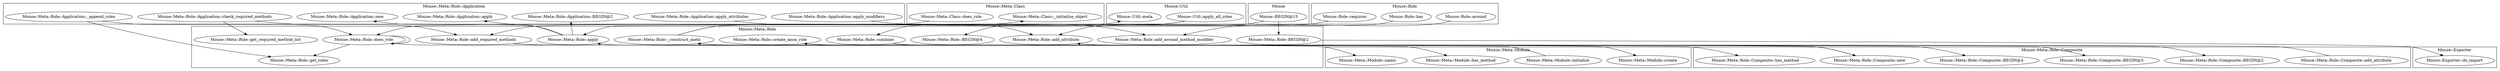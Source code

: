 digraph {
graph [overlap=false]
subgraph cluster_Mouse_Meta_Class {
	label="Mouse::Meta::Class";
	"Mouse::Meta::Class::_initialize_object";
	"Mouse::Meta::Class::does_role";
}
subgraph cluster_Mouse_Exporter {
	label="Mouse::Exporter";
	"Mouse::Exporter::do_import";
}
subgraph cluster_Mouse_Meta_Module {
	label="Mouse::Meta::Module";
	"Mouse::Meta::Module::name";
	"Mouse::Meta::Module::create";
	"Mouse::Meta::Module::initialize";
	"Mouse::Meta::Module::has_method";
}
subgraph cluster_Mouse_Meta_Role {
	label="Mouse::Meta::Role";
	"Mouse::Meta::Role::add_around_method_modifier";
	"Mouse::Meta::Role::create_anon_role";
	"Mouse::Meta::Role::does_role";
	"Mouse::Meta::Role::BEGIN@4";
	"Mouse::Meta::Role::apply";
	"Mouse::Meta::Role::get_roles";
	"Mouse::Meta::Role::get_required_method_list";
	"Mouse::Meta::Role::add_required_methods";
	"Mouse::Meta::Role::_construct_meta";
	"Mouse::Meta::Role::combine";
	"Mouse::Meta::Role::add_attribute";
	"Mouse::Meta::Role::BEGIN@2";
}
subgraph cluster_Mouse_Meta_Role_Composite {
	label="Mouse::Meta::Role::Composite";
	"Mouse::Meta::Role::Composite::BEGIN@4";
	"Mouse::Meta::Role::Composite::BEGIN@2";
	"Mouse::Meta::Role::Composite::has_method";
	"Mouse::Meta::Role::Composite::add_attribute";
	"Mouse::Meta::Role::Composite::BEGIN@3";
	"Mouse::Meta::Role::Composite::new";
}
subgraph cluster_Mouse {
	label="Mouse";
	"Mouse::BEGIN@15";
}
subgraph cluster_Mouse_Util {
	label="Mouse::Util";
	"Mouse::Util::apply_all_roles";
	"Mouse::Util::meta";
}
subgraph cluster_Mouse_Meta_Role_Application {
	label="Mouse::Meta::Role::Application";
	"Mouse::Meta::Role::Application::check_required_methods";
	"Mouse::Meta::Role::Application::apply_modifiers";
	"Mouse::Meta::Role::Application::new";
	"Mouse::Meta::Role::Application::BEGIN@2";
	"Mouse::Meta::Role::Application::apply";
	"Mouse::Meta::Role::Application::_append_roles";
	"Mouse::Meta::Role::Application::apply_attributes";
}
subgraph cluster_Mouse_Role {
	label="Mouse::Role";
	"Mouse::Role::requires";
	"Mouse::Role::around";
	"Mouse::Role::has";
}
"Mouse::Meta::Role::_construct_meta" -> "Mouse::Meta::Class::_initialize_object";
"Mouse::Meta::Role::combine" -> "Mouse::Meta::Role::Composite::new";
"Mouse::Meta::Role::combine" -> "Mouse::Meta::Role::Composite::BEGIN@3";
"Mouse::Meta::Role::_construct_meta" -> "Mouse::Util::meta";
"Mouse::Meta::Role::does_role" -> "Mouse::Meta::Module::name";
"Mouse::Util::apply_all_roles" -> "Mouse::Meta::Role::combine";
"Mouse::BEGIN@15" -> "Mouse::Meta::Role::BEGIN@2";
"Mouse::Meta::Role::Composite::new" -> "Mouse::Meta::Role::create_anon_role";
"Mouse::Meta::Role::BEGIN@2" -> "Mouse::Exporter::do_import";
"Mouse::Meta::Role::Application::check_required_methods" -> "Mouse::Meta::Role::get_required_method_list";
"Mouse::Meta::Role::Composite::add_attribute" -> "Mouse::Meta::Role::add_attribute";
"Mouse::Role::has" -> "Mouse::Meta::Role::add_attribute";
"Mouse::Meta::Role::Application::apply_attributes" -> "Mouse::Meta::Role::add_attribute";
"Mouse::BEGIN@15" -> "Mouse::Meta::Role::BEGIN@4";
"Mouse::Meta::Role::Application::check_required_methods" -> "Mouse::Meta::Role::add_required_methods";
"Mouse::Role::requires" -> "Mouse::Meta::Role::add_required_methods";
"Mouse::Meta::Role::combine" -> "Mouse::Meta::Role::Composite::BEGIN@2";
"Mouse::Meta::Role::create_anon_role" -> "Mouse::Meta::Module::create";
"Mouse::Meta::Role::apply" -> "Mouse::Meta::Role::Application::apply";
"Mouse::Meta::Role::does_role" -> "Mouse::Meta::Role::does_role";
"Mouse::Meta::Role::Application::_append_roles" -> "Mouse::Meta::Role::does_role";
"Mouse::Meta::Class::does_role" -> "Mouse::Meta::Role::does_role";
"Mouse::Meta::Role::apply" -> "Mouse::Meta::Role::Application::BEGIN@2";
"Mouse::Meta::Role::combine" -> "Mouse::Meta::Role::Composite::BEGIN@4";
"Mouse::Meta::Role::add_required_methods" -> "Mouse::Meta::Role::Composite::has_method";
"Mouse::Meta::Role::Application::apply_modifiers" -> "Mouse::Meta::Role::add_around_method_modifier";
"Mouse::Role::around" -> "Mouse::Meta::Role::add_around_method_modifier";
"Mouse::Meta::Role::does_role" -> "Mouse::Meta::Role::get_roles";
"Mouse::Meta::Role::Application::_append_roles" -> "Mouse::Meta::Role::get_roles";
"Mouse::Meta::Role::apply" -> "Mouse::Meta::Role::Application::new";
"Mouse::Util::apply_all_roles" -> "Mouse::Meta::Role::apply";
"Mouse::Meta::Role::Composite::new" -> "Mouse::Meta::Role::apply";
"Mouse::Meta::Module::initialize" -> "Mouse::Meta::Role::_construct_meta";
"Mouse::Meta::Role::add_required_methods" -> "Mouse::Meta::Module::has_method";
}
